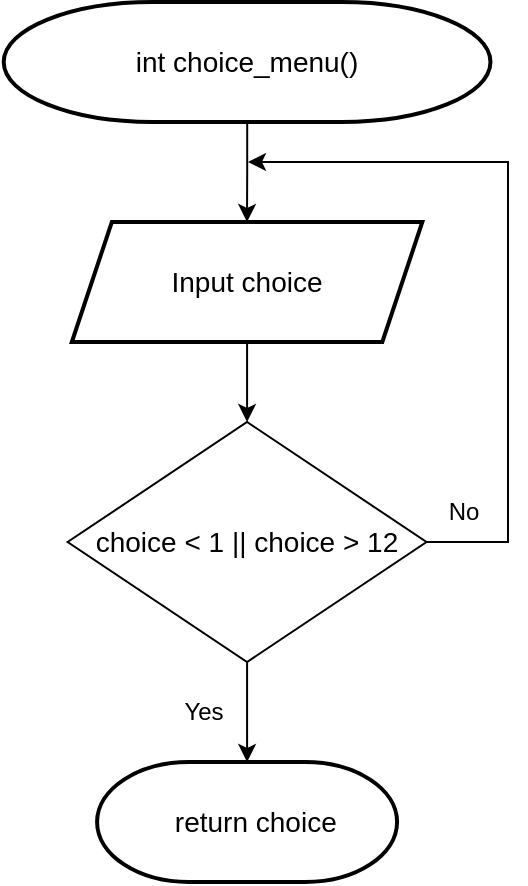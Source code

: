 <mxfile version="18.1.3" type="device"><diagram id="81hMJtS8CzP2r7eiP-1n" name="Страница 3"><mxGraphModel dx="1865" dy="649" grid="1" gridSize="10" guides="1" tooltips="1" connect="1" arrows="1" fold="1" page="1" pageScale="1" pageWidth="827" pageHeight="1169" math="0" shadow="0"><root><mxCell id="0"/><mxCell id="1" parent="0"/><mxCell id="5UGO8FI8lsOXCUmACisz-10" value="" style="edgeStyle=orthogonalEdgeStyle;rounded=0;orthogonalLoop=1;jettySize=auto;html=1;" edge="1" parent="1" source="OzVRox_5DbLDZyZsOvAk-2" target="5UGO8FI8lsOXCUmACisz-4"><mxGeometry relative="1" as="geometry"/></mxCell><mxCell id="OzVRox_5DbLDZyZsOvAk-2" value="&lt;div&gt;&lt;span style=&quot;font-size: 14px;&quot;&gt;int choice_menu()&lt;/span&gt;&lt;/div&gt;" style="strokeWidth=2;html=1;shape=mxgraph.flowchart.terminator;whiteSpace=wrap;" parent="1" vertex="1"><mxGeometry x="-570.15" y="10" width="243.39" height="60" as="geometry"/></mxCell><mxCell id="5UGO8FI8lsOXCUmACisz-7" value="" style="edgeStyle=orthogonalEdgeStyle;rounded=0;orthogonalLoop=1;jettySize=auto;html=1;" edge="1" parent="1" source="OzVRox_5DbLDZyZsOvAk-7" target="OzVRox_5DbLDZyZsOvAk-15"><mxGeometry relative="1" as="geometry"/></mxCell><mxCell id="5UGO8FI8lsOXCUmACisz-11" style="edgeStyle=orthogonalEdgeStyle;rounded=0;orthogonalLoop=1;jettySize=auto;html=1;" edge="1" parent="1"><mxGeometry relative="1" as="geometry"><mxPoint x="-448" y="90" as="targetPoint"/><mxPoint x="-366.74" y="280" as="sourcePoint"/><Array as="points"><mxPoint x="-318" y="280"/><mxPoint x="-318" y="90"/></Array></mxGeometry></mxCell><mxCell id="OzVRox_5DbLDZyZsOvAk-7" value="&lt;font style=&quot;font-size: 14px&quot;&gt;choice &amp;lt; 1 || choice &amp;gt; 12&lt;/font&gt;" style="rhombus;whiteSpace=wrap;html=1;" parent="1" vertex="1"><mxGeometry x="-538.18" y="220" width="179.44" height="120" as="geometry"/></mxCell><mxCell id="OzVRox_5DbLDZyZsOvAk-15" value="&lt;div&gt;&lt;span style=&quot;font-size: 14px;&quot;&gt;&amp;nbsp; return choice&lt;/span&gt;&lt;/div&gt;" style="strokeWidth=2;html=1;shape=mxgraph.flowchart.terminator;whiteSpace=wrap;" parent="1" vertex="1"><mxGeometry x="-523.46" y="390" width="150" height="60" as="geometry"/></mxCell><mxCell id="5UGO8FI8lsOXCUmACisz-6" value="" style="edgeStyle=orthogonalEdgeStyle;rounded=0;orthogonalLoop=1;jettySize=auto;html=1;" edge="1" parent="1" source="5UGO8FI8lsOXCUmACisz-4" target="OzVRox_5DbLDZyZsOvAk-7"><mxGeometry relative="1" as="geometry"/></mxCell><mxCell id="5UGO8FI8lsOXCUmACisz-4" value="&lt;font style=&quot;font-size: 14px&quot;&gt;Input choice&lt;br&gt;&lt;/font&gt;" style="shape=parallelogram;perimeter=parallelogramPerimeter;whiteSpace=wrap;html=1;fixedSize=1;strokeWidth=2;" vertex="1" parent="1"><mxGeometry x="-536.08" y="120" width="175.24" height="60" as="geometry"/></mxCell><mxCell id="5UGO8FI8lsOXCUmACisz-12" value="No" style="text;html=1;strokeColor=none;fillColor=none;align=center;verticalAlign=middle;whiteSpace=wrap;rounded=0;" vertex="1" parent="1"><mxGeometry x="-370" y="250" width="60" height="30" as="geometry"/></mxCell><mxCell id="5UGO8FI8lsOXCUmACisz-13" value="Yes" style="text;html=1;strokeColor=none;fillColor=none;align=center;verticalAlign=middle;whiteSpace=wrap;rounded=0;" vertex="1" parent="1"><mxGeometry x="-500" y="350" width="60" height="30" as="geometry"/></mxCell></root></mxGraphModel></diagram></mxfile>